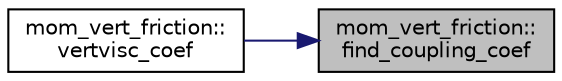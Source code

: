 digraph "mom_vert_friction::find_coupling_coef"
{
 // INTERACTIVE_SVG=YES
 // LATEX_PDF_SIZE
  edge [fontname="Helvetica",fontsize="10",labelfontname="Helvetica",labelfontsize="10"];
  node [fontname="Helvetica",fontsize="10",shape=record];
  rankdir="RL";
  Node1 [label="mom_vert_friction::\lfind_coupling_coef",height=0.2,width=0.4,color="black", fillcolor="grey75", style="filled", fontcolor="black",tooltip="Calculate the 'coupling coefficient' (a_cpl) at the interfaces. If BOTTOMDRAGLAW is defined,..."];
  Node1 -> Node2 [dir="back",color="midnightblue",fontsize="10",style="solid",fontname="Helvetica"];
  Node2 [label="mom_vert_friction::\lvertvisc_coef",height=0.2,width=0.4,color="black", fillcolor="white", style="filled",URL="$namespacemom__vert__friction.html#ac281f6595593b33436594112785e982b",tooltip="Calculate the coupling coefficients (CSa_u and CSa_v) and effective layer thicknesses (CSh_u and CSh_..."];
}
